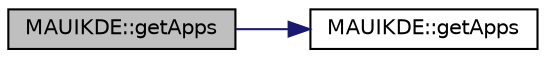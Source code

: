 digraph "MAUIKDE::getApps"
{
 // INTERACTIVE_SVG=YES
 // LATEX_PDF_SIZE
  edge [fontname="Helvetica",fontsize="10",labelfontname="Helvetica",labelfontsize="10"];
  node [fontname="Helvetica",fontsize="10",shape=record];
  rankdir="LR";
  Node16 [label="MAUIKDE::getApps",height=0.2,width=0.4,color="black", fillcolor="grey75", style="filled", fontcolor="black",tooltip=" "];
  Node16 -> Node17 [color="midnightblue",fontsize="10",style="solid",fontname="Helvetica"];
  Node17 [label="MAUIKDE::getApps",height=0.2,width=0.4,color="black", fillcolor="white", style="filled",URL="$class_m_a_u_i_k_d_e.html#a4f9abecaed346d6323b18f70798b784d",tooltip=" "];
}
